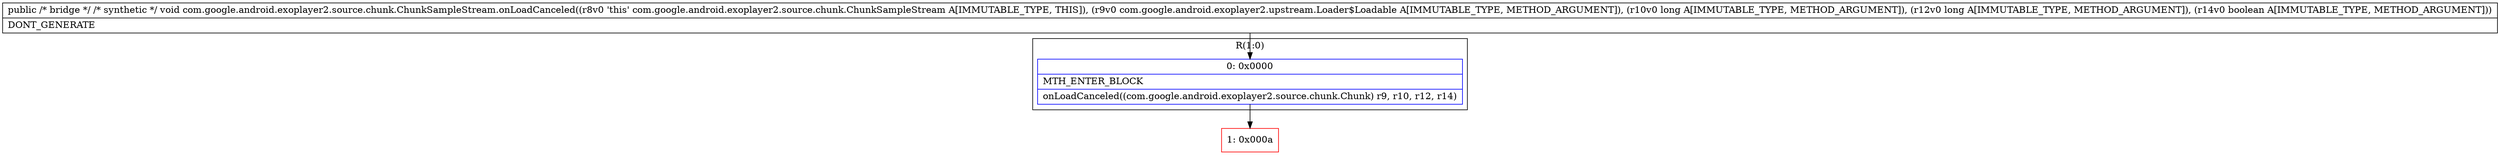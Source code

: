 digraph "CFG forcom.google.android.exoplayer2.source.chunk.ChunkSampleStream.onLoadCanceled(Lcom\/google\/android\/exoplayer2\/upstream\/Loader$Loadable;JJZ)V" {
subgraph cluster_Region_956624379 {
label = "R(1:0)";
node [shape=record,color=blue];
Node_0 [shape=record,label="{0\:\ 0x0000|MTH_ENTER_BLOCK\l|onLoadCanceled((com.google.android.exoplayer2.source.chunk.Chunk) r9, r10, r12, r14)\l}"];
}
Node_1 [shape=record,color=red,label="{1\:\ 0x000a}"];
MethodNode[shape=record,label="{public \/* bridge *\/ \/* synthetic *\/ void com.google.android.exoplayer2.source.chunk.ChunkSampleStream.onLoadCanceled((r8v0 'this' com.google.android.exoplayer2.source.chunk.ChunkSampleStream A[IMMUTABLE_TYPE, THIS]), (r9v0 com.google.android.exoplayer2.upstream.Loader$Loadable A[IMMUTABLE_TYPE, METHOD_ARGUMENT]), (r10v0 long A[IMMUTABLE_TYPE, METHOD_ARGUMENT]), (r12v0 long A[IMMUTABLE_TYPE, METHOD_ARGUMENT]), (r14v0 boolean A[IMMUTABLE_TYPE, METHOD_ARGUMENT]))  | DONT_GENERATE\l}"];
MethodNode -> Node_0;
Node_0 -> Node_1;
}

